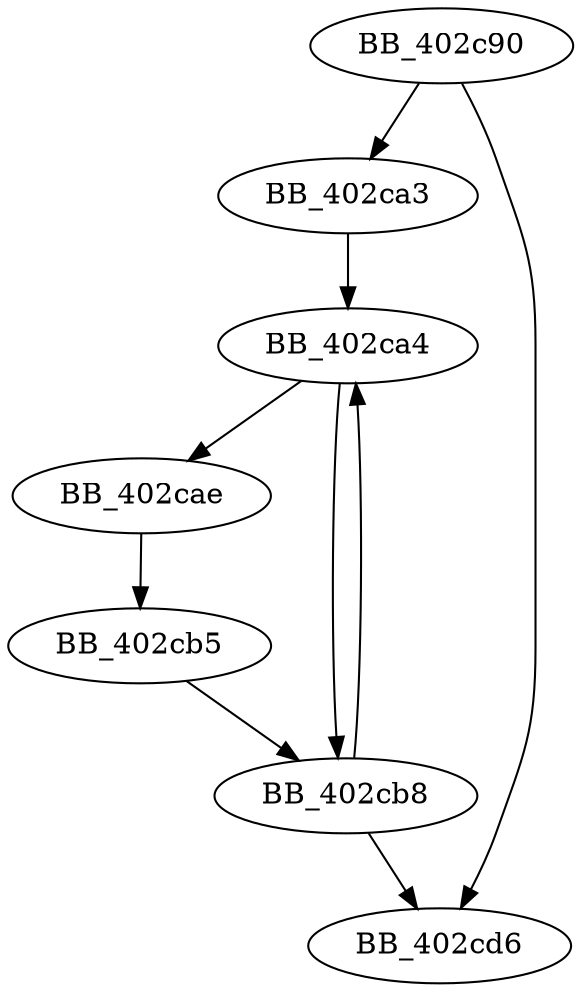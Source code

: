 DiGraph sub_402C90{
BB_402c90->BB_402ca3
BB_402c90->BB_402cd6
BB_402ca3->BB_402ca4
BB_402ca4->BB_402cae
BB_402ca4->BB_402cb8
BB_402cae->BB_402cb5
BB_402cb5->BB_402cb8
BB_402cb8->BB_402ca4
BB_402cb8->BB_402cd6
}
